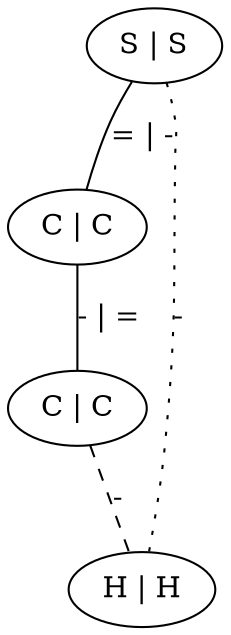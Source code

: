 graph G {
	0 [ label="S | S" ]
	1 [ label="C | C" ]
	2 [ label="C | C" ]
	3 [ label="H | H" ]
	0 -- 1 [ label="= | -" ]
	0 -- 3 [ style=dotted label="-" ]
	1 -- 2 [ label="- | =" ]
	2 -- 3 [ style=dashed label="-" ]
}
